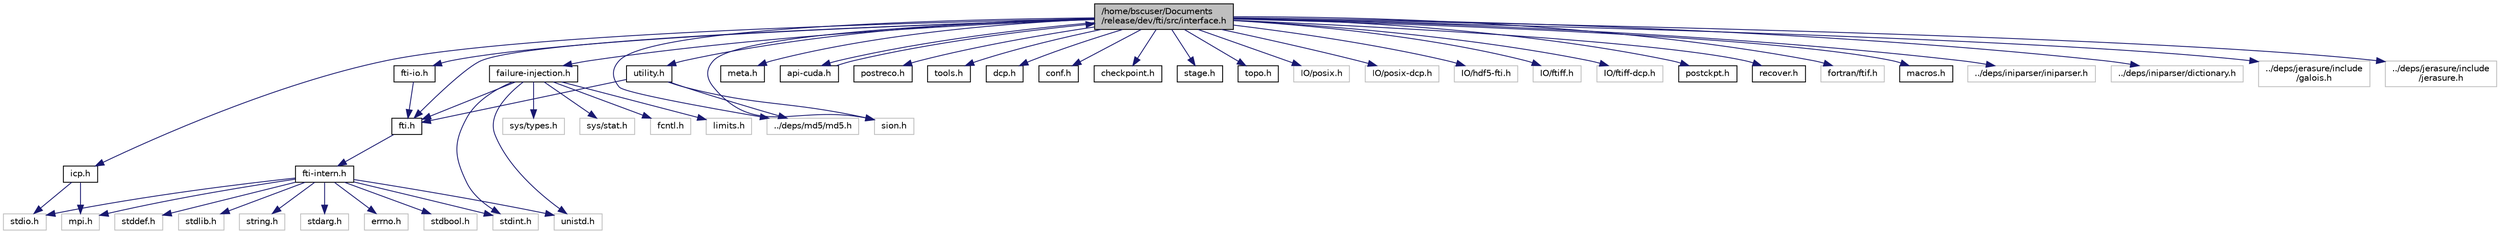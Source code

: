 digraph "/home/bscuser/Documents/release/dev/fti/src/interface.h"
{
 // LATEX_PDF_SIZE
  edge [fontname="Helvetica",fontsize="10",labelfontname="Helvetica",labelfontsize="10"];
  node [fontname="Helvetica",fontsize="10",shape=record];
  Node1 [label="/home/bscuser/Documents\l/release/dev/fti/src/interface.h",height=0.2,width=0.4,color="black", fillcolor="grey75", style="filled", fontcolor="black",tooltip="Header file for the FTI library private functions."];
  Node1 -> Node2 [color="midnightblue",fontsize="10",style="solid"];
  Node2 [label="fti.h",height=0.2,width=0.4,color="black", fillcolor="white", style="filled",URL="$fti_8h.html",tooltip="Header file for the FTI library."];
  Node2 -> Node3 [color="midnightblue",fontsize="10",style="solid"];
  Node3 [label="fti-intern.h",height=0.2,width=0.4,color="black", fillcolor="white", style="filled",URL="$fti-intern_8h.html",tooltip=" "];
  Node3 -> Node4 [color="midnightblue",fontsize="10",style="solid"];
  Node4 [label="stddef.h",height=0.2,width=0.4,color="grey75", fillcolor="white", style="filled",tooltip=" "];
  Node3 -> Node5 [color="midnightblue",fontsize="10",style="solid"];
  Node5 [label="stdlib.h",height=0.2,width=0.4,color="grey75", fillcolor="white", style="filled",tooltip=" "];
  Node3 -> Node6 [color="midnightblue",fontsize="10",style="solid"];
  Node6 [label="stdio.h",height=0.2,width=0.4,color="grey75", fillcolor="white", style="filled",tooltip=" "];
  Node3 -> Node7 [color="midnightblue",fontsize="10",style="solid"];
  Node7 [label="string.h",height=0.2,width=0.4,color="grey75", fillcolor="white", style="filled",tooltip=" "];
  Node3 -> Node8 [color="midnightblue",fontsize="10",style="solid"];
  Node8 [label="stdarg.h",height=0.2,width=0.4,color="grey75", fillcolor="white", style="filled",tooltip=" "];
  Node3 -> Node9 [color="midnightblue",fontsize="10",style="solid"];
  Node9 [label="errno.h",height=0.2,width=0.4,color="grey75", fillcolor="white", style="filled",tooltip=" "];
  Node3 -> Node10 [color="midnightblue",fontsize="10",style="solid"];
  Node10 [label="stdint.h",height=0.2,width=0.4,color="grey75", fillcolor="white", style="filled",tooltip=" "];
  Node3 -> Node11 [color="midnightblue",fontsize="10",style="solid"];
  Node11 [label="unistd.h",height=0.2,width=0.4,color="grey75", fillcolor="white", style="filled",tooltip=" "];
  Node3 -> Node12 [color="midnightblue",fontsize="10",style="solid"];
  Node12 [label="stdbool.h",height=0.2,width=0.4,color="grey75", fillcolor="white", style="filled",tooltip=" "];
  Node3 -> Node13 [color="midnightblue",fontsize="10",style="solid"];
  Node13 [label="mpi.h",height=0.2,width=0.4,color="grey75", fillcolor="white", style="filled",tooltip=" "];
  Node1 -> Node14 [color="midnightblue",fontsize="10",style="solid"];
  Node14 [label="meta.h",height=0.2,width=0.4,color="black", fillcolor="white", style="filled",URL="$meta_8h.html",tooltip=" "];
  Node1 -> Node15 [color="midnightblue",fontsize="10",style="solid"];
  Node15 [label="api-cuda.h",height=0.2,width=0.4,color="black", fillcolor="white", style="filled",URL="$api-cuda_8h.html",tooltip=" "];
  Node15 -> Node1 [color="midnightblue",fontsize="10",style="solid"];
  Node1 -> Node16 [color="midnightblue",fontsize="10",style="solid"];
  Node16 [label="postreco.h",height=0.2,width=0.4,color="black", fillcolor="white", style="filled",URL="$postreco_8h.html",tooltip=" "];
  Node1 -> Node17 [color="midnightblue",fontsize="10",style="solid"];
  Node17 [label="tools.h",height=0.2,width=0.4,color="black", fillcolor="white", style="filled",URL="$tools_8h.html",tooltip=" "];
  Node1 -> Node18 [color="midnightblue",fontsize="10",style="solid"];
  Node18 [label="dcp.h",height=0.2,width=0.4,color="black", fillcolor="white", style="filled",URL="$dcp_8h.html",tooltip=" "];
  Node1 -> Node19 [color="midnightblue",fontsize="10",style="solid"];
  Node19 [label="conf.h",height=0.2,width=0.4,color="black", fillcolor="white", style="filled",URL="$conf_8h.html",tooltip=" "];
  Node1 -> Node20 [color="midnightblue",fontsize="10",style="solid"];
  Node20 [label="checkpoint.h",height=0.2,width=0.4,color="black", fillcolor="white", style="filled",URL="$checkpoint_8h.html",tooltip=" "];
  Node1 -> Node21 [color="midnightblue",fontsize="10",style="solid"];
  Node21 [label="stage.h",height=0.2,width=0.4,color="black", fillcolor="white", style="filled",URL="$stage_8h.html",tooltip=" "];
  Node1 -> Node22 [color="midnightblue",fontsize="10",style="solid"];
  Node22 [label="fti-io.h",height=0.2,width=0.4,color="black", fillcolor="white", style="filled",URL="$fti-io_8h.html",tooltip=" "];
  Node22 -> Node2 [color="midnightblue",fontsize="10",style="solid"];
  Node1 -> Node23 [color="midnightblue",fontsize="10",style="solid"];
  Node23 [label="topo.h",height=0.2,width=0.4,color="black", fillcolor="white", style="filled",URL="$topo_8h.html",tooltip=" "];
  Node1 -> Node24 [color="midnightblue",fontsize="10",style="solid"];
  Node24 [label="IO/posix.h",height=0.2,width=0.4,color="grey75", fillcolor="white", style="filled",tooltip=" "];
  Node1 -> Node25 [color="midnightblue",fontsize="10",style="solid"];
  Node25 [label="IO/posix-dcp.h",height=0.2,width=0.4,color="grey75", fillcolor="white", style="filled",tooltip=" "];
  Node1 -> Node26 [color="midnightblue",fontsize="10",style="solid"];
  Node26 [label="IO/hdf5-fti.h",height=0.2,width=0.4,color="grey75", fillcolor="white", style="filled",tooltip=" "];
  Node1 -> Node27 [color="midnightblue",fontsize="10",style="solid"];
  Node27 [label="IO/ftiff.h",height=0.2,width=0.4,color="grey75", fillcolor="white", style="filled",tooltip=" "];
  Node1 -> Node28 [color="midnightblue",fontsize="10",style="solid"];
  Node28 [label="IO/ftiff-dcp.h",height=0.2,width=0.4,color="grey75", fillcolor="white", style="filled",tooltip=" "];
  Node1 -> Node29 [color="midnightblue",fontsize="10",style="solid"];
  Node29 [label="failure-injection.h",height=0.2,width=0.4,color="black", fillcolor="white", style="filled",URL="$failure-injection_8h.html",tooltip="Defines wrapper for POSIX write functions to enable failure injection."];
  Node29 -> Node2 [color="midnightblue",fontsize="10",style="solid"];
  Node29 -> Node11 [color="midnightblue",fontsize="10",style="solid"];
  Node29 -> Node30 [color="midnightblue",fontsize="10",style="solid"];
  Node30 [label="sys/types.h",height=0.2,width=0.4,color="grey75", fillcolor="white", style="filled",tooltip=" "];
  Node29 -> Node31 [color="midnightblue",fontsize="10",style="solid"];
  Node31 [label="sys/stat.h",height=0.2,width=0.4,color="grey75", fillcolor="white", style="filled",tooltip=" "];
  Node29 -> Node32 [color="midnightblue",fontsize="10",style="solid"];
  Node32 [label="fcntl.h",height=0.2,width=0.4,color="grey75", fillcolor="white", style="filled",tooltip=" "];
  Node29 -> Node10 [color="midnightblue",fontsize="10",style="solid"];
  Node29 -> Node33 [color="midnightblue",fontsize="10",style="solid"];
  Node33 [label="limits.h",height=0.2,width=0.4,color="grey75", fillcolor="white", style="filled",tooltip=" "];
  Node1 -> Node34 [color="midnightblue",fontsize="10",style="solid"];
  Node34 [label="postckpt.h",height=0.2,width=0.4,color="black", fillcolor="white", style="filled",URL="$postckpt_8h.html",tooltip=" "];
  Node1 -> Node35 [color="midnightblue",fontsize="10",style="solid"];
  Node35 [label="recover.h",height=0.2,width=0.4,color="black", fillcolor="white", style="filled",URL="$recover_8h.html",tooltip=" "];
  Node1 -> Node36 [color="midnightblue",fontsize="10",style="solid"];
  Node36 [label="fortran/ftif.h",height=0.2,width=0.4,color="grey75", fillcolor="white", style="filled",tooltip=" "];
  Node1 -> Node37 [color="midnightblue",fontsize="10",style="solid"];
  Node37 [label="icp.h",height=0.2,width=0.4,color="black", fillcolor="white", style="filled",URL="$icp_8h.html",tooltip=" "];
  Node37 -> Node13 [color="midnightblue",fontsize="10",style="solid"];
  Node37 -> Node6 [color="midnightblue",fontsize="10",style="solid"];
  Node1 -> Node38 [color="midnightblue",fontsize="10",style="solid"];
  Node38 [label="macros.h",height=0.2,width=0.4,color="black", fillcolor="white", style="filled",URL="$macros_8h.html",tooltip="API functions for the FTI library."];
  Node1 -> Node39 [color="midnightblue",fontsize="10",style="solid"];
  Node39 [label="utility.h",height=0.2,width=0.4,color="black", fillcolor="white", style="filled",URL="$utility_8h.html",tooltip=" "];
  Node39 -> Node2 [color="midnightblue",fontsize="10",style="solid"];
  Node39 -> Node40 [color="midnightblue",fontsize="10",style="solid"];
  Node40 [label="../deps/md5/md5.h",height=0.2,width=0.4,color="grey75", fillcolor="white", style="filled",tooltip=" "];
  Node39 -> Node41 [color="midnightblue",fontsize="10",style="solid"];
  Node41 [label="sion.h",height=0.2,width=0.4,color="grey75", fillcolor="white", style="filled",tooltip=" "];
  Node1 -> Node40 [color="midnightblue",fontsize="10",style="solid"];
  Node1 -> Node42 [color="midnightblue",fontsize="10",style="solid"];
  Node42 [label="../deps/iniparser/iniparser.h",height=0.2,width=0.4,color="grey75", fillcolor="white", style="filled",tooltip=" "];
  Node1 -> Node43 [color="midnightblue",fontsize="10",style="solid"];
  Node43 [label="../deps/iniparser/dictionary.h",height=0.2,width=0.4,color="grey75", fillcolor="white", style="filled",tooltip=" "];
  Node1 -> Node44 [color="midnightblue",fontsize="10",style="solid"];
  Node44 [label="../deps/jerasure/include\l/galois.h",height=0.2,width=0.4,color="grey75", fillcolor="white", style="filled",tooltip=" "];
  Node1 -> Node45 [color="midnightblue",fontsize="10",style="solid"];
  Node45 [label="../deps/jerasure/include\l/jerasure.h",height=0.2,width=0.4,color="grey75", fillcolor="white", style="filled",tooltip=" "];
  Node1 -> Node41 [color="midnightblue",fontsize="10",style="solid"];
}
